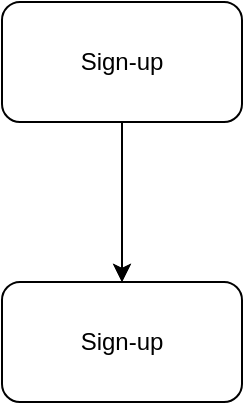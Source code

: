 <mxfile version="20.7.4" type="github">
  <diagram id="Ju4u09LskTiRAbeZ_m5J" name="Page-1">
    <mxGraphModel dx="538" dy="277" grid="1" gridSize="10" guides="1" tooltips="1" connect="1" arrows="1" fold="1" page="1" pageScale="1" pageWidth="1700" pageHeight="1100" math="0" shadow="0">
      <root>
        <mxCell id="0" />
        <mxCell id="1" parent="0" />
        <mxCell id="zZKbL9tinufXiHi_ggS--3" value="" style="edgeStyle=orthogonalEdgeStyle;rounded=0;orthogonalLoop=1;jettySize=auto;html=1;" edge="1" parent="1" source="zZKbL9tinufXiHi_ggS--1" target="zZKbL9tinufXiHi_ggS--2">
          <mxGeometry relative="1" as="geometry" />
        </mxCell>
        <mxCell id="zZKbL9tinufXiHi_ggS--4" value="" style="edgeStyle=orthogonalEdgeStyle;rounded=0;orthogonalLoop=1;jettySize=auto;html=1;" edge="1" parent="1" source="zZKbL9tinufXiHi_ggS--1" target="zZKbL9tinufXiHi_ggS--2">
          <mxGeometry relative="1" as="geometry" />
        </mxCell>
        <mxCell id="zZKbL9tinufXiHi_ggS--1" value="Sign-up" style="rounded=1;whiteSpace=wrap;html=1;" vertex="1" parent="1">
          <mxGeometry x="190" y="90" width="120" height="60" as="geometry" />
        </mxCell>
        <mxCell id="zZKbL9tinufXiHi_ggS--2" value="Sign-up" style="rounded=1;whiteSpace=wrap;html=1;" vertex="1" parent="1">
          <mxGeometry x="190" y="230" width="120" height="60" as="geometry" />
        </mxCell>
      </root>
    </mxGraphModel>
  </diagram>
</mxfile>
